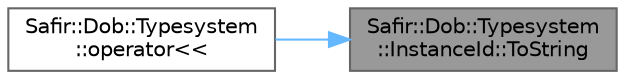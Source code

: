 digraph "Safir::Dob::Typesystem::InstanceId::ToString"
{
 // LATEX_PDF_SIZE
  bgcolor="transparent";
  edge [fontname=Helvetica,fontsize=10,labelfontname=Helvetica,labelfontsize=10];
  node [fontname=Helvetica,fontsize=10,shape=box,height=0.2,width=0.4];
  rankdir="RL";
  Node1 [label="Safir::Dob::Typesystem\l::InstanceId::ToString",height=0.2,width=0.4,color="gray40", fillcolor="grey60", style="filled", fontcolor="black",tooltip="Return a string representation of the instance id."];
  Node1 -> Node2 [dir="back",color="steelblue1",style="solid"];
  Node2 [label="Safir::Dob::Typesystem\l::operator\<\<",height=0.2,width=0.4,color="grey40", fillcolor="white", style="filled",URL="$a00398.html#ad198f8023ff3a822327bc600b330fdce",tooltip=" "];
}
